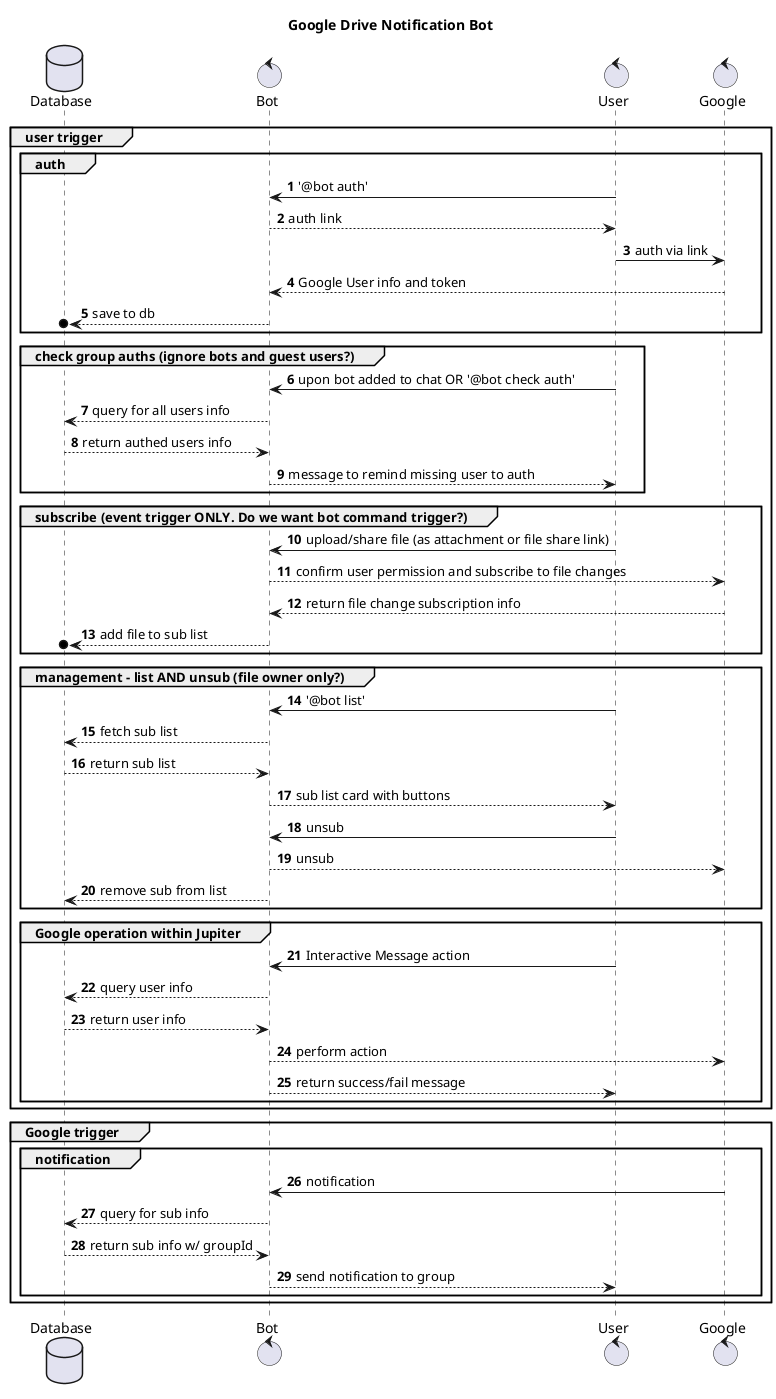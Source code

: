 @startuml

title Google Drive Notification Bot

autonumber

Database "Database" as db
control "Bot" as b
control "User" as u
control "Google" as g

group user trigger

    group auth

        u -> b: '@bot auth'
        b --> u: auth link

        u -> g: auth via link
        g --> b: Google User info and token
        b -->o db: save to db

    end

    group check group auths (ignore bots and guest users?)

        u -> b: upon bot added to chat OR '@bot check auth'
        b --> db: query for all users info
        db --> b: return authed users info
        b --> u: message to remind missing user to auth

    end

    group subscribe (event trigger ONLY. Do we want bot command trigger?)

        u -> b: upload/share file (as attachment or file share link)
        b --> g: confirm user permission and subscribe to file changes
        g --> b: return file change subscription info
        b -->o db: add file to sub list

    end

    group management - list AND unsub (file owner only?)

        u -> b: '@bot list'
        b --> db: fetch sub list
        db --> b: return sub list
        b --> u: sub list card with buttons

        u -> b: unsub
        b --> g: unsub
        b --> db: remove sub from list

    end

    group Google operation within Jupiter

        u -> b: Interactive Message action
        b --> db: query user info
        db --> b: return user info
        b --> g: perform action
        b --> u: return success/fail message

    end
end


group Google trigger

    group notification

        g -> b: notification
        b --> db: query for sub info
        db --> b: return sub info w/ groupId
        b --> u: send notification to group

    end

end

@enduml